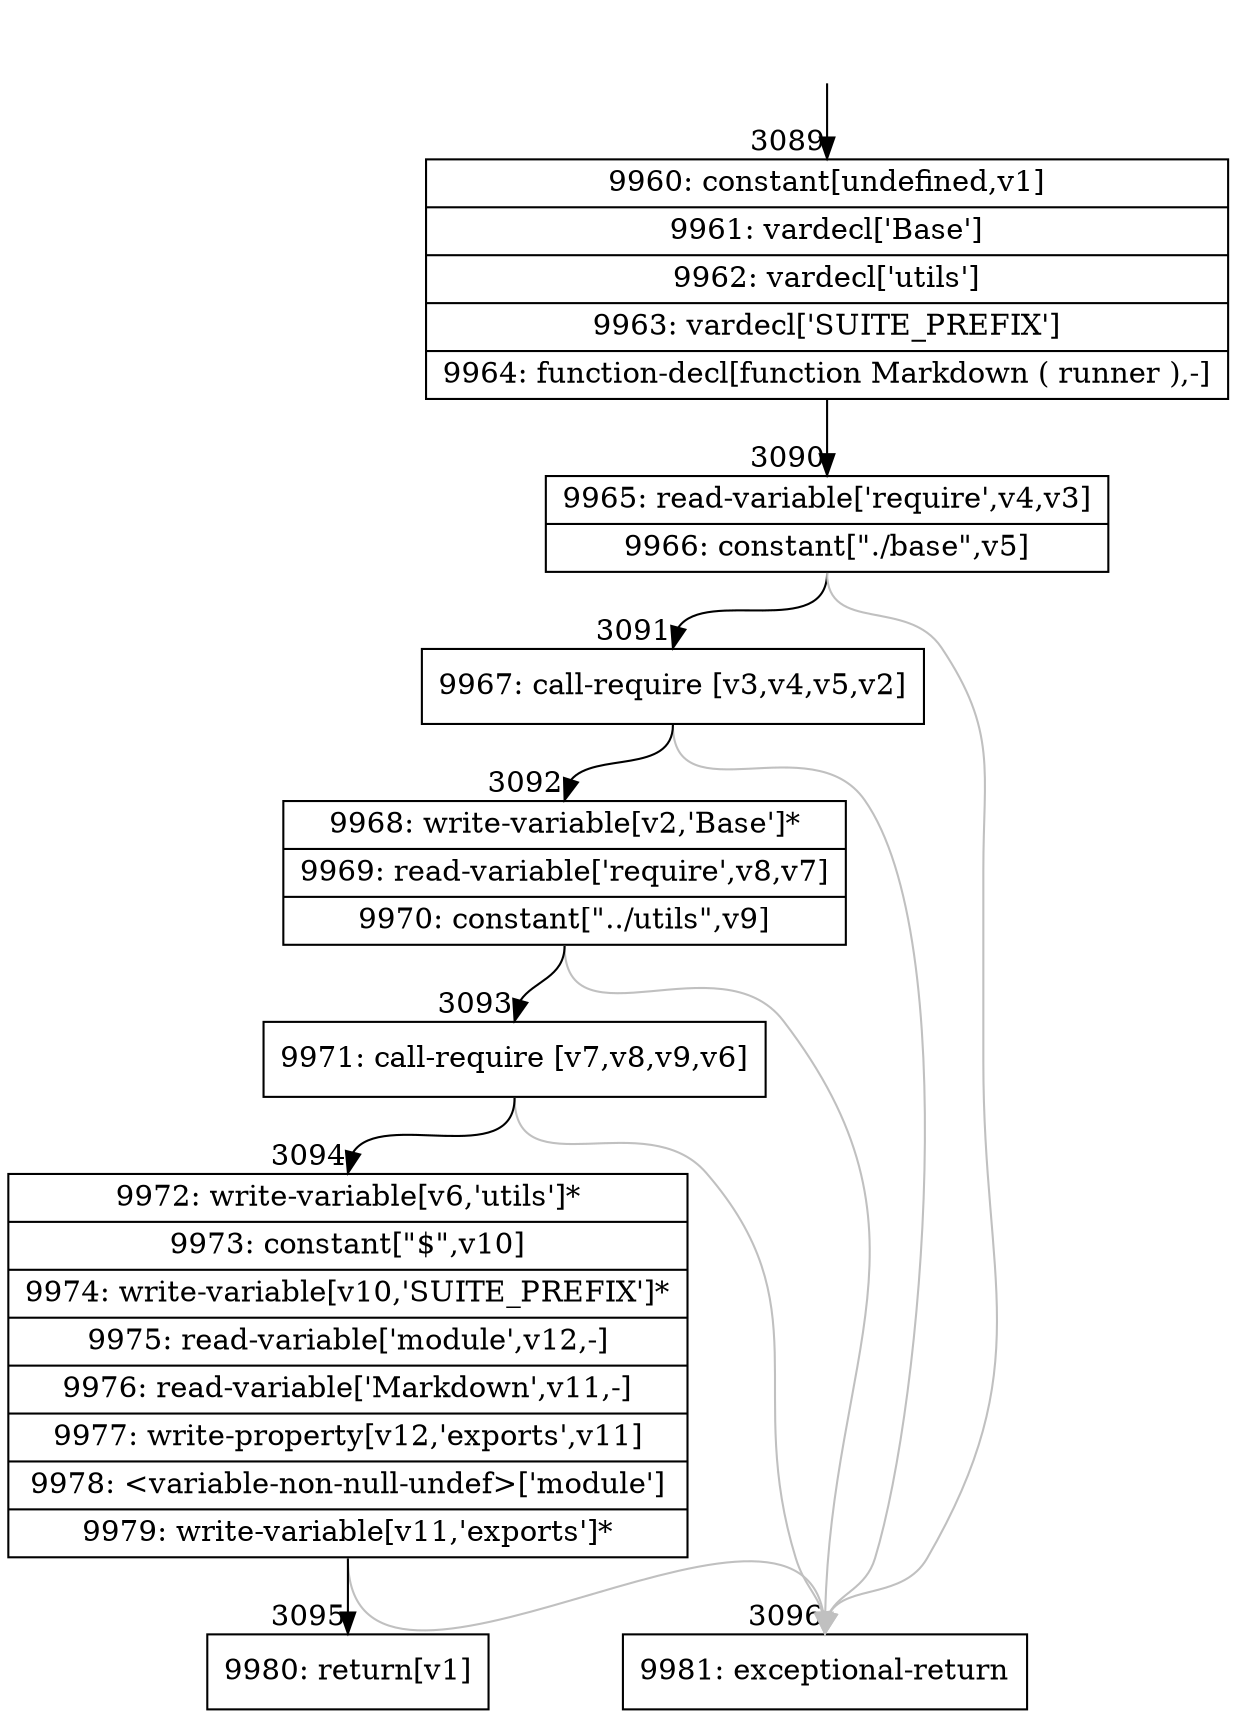 digraph {
rankdir="TD"
BB_entry263[shape=none,label=""];
BB_entry263 -> BB3089 [tailport=s, headport=n, headlabel="    3089"]
BB3089 [shape=record label="{9960: constant[undefined,v1]|9961: vardecl['Base']|9962: vardecl['utils']|9963: vardecl['SUITE_PREFIX']|9964: function-decl[function Markdown ( runner ),-]}" ] 
BB3089 -> BB3090 [tailport=s, headport=n, headlabel="      3090"]
BB3090 [shape=record label="{9965: read-variable['require',v4,v3]|9966: constant[\"./base\",v5]}" ] 
BB3090 -> BB3091 [tailport=s, headport=n, headlabel="      3091"]
BB3090 -> BB3096 [tailport=s, headport=n, color=gray, headlabel="      3096"]
BB3091 [shape=record label="{9967: call-require [v3,v4,v5,v2]}" ] 
BB3091 -> BB3092 [tailport=s, headport=n, headlabel="      3092"]
BB3091 -> BB3096 [tailport=s, headport=n, color=gray]
BB3092 [shape=record label="{9968: write-variable[v2,'Base']*|9969: read-variable['require',v8,v7]|9970: constant[\"../utils\",v9]}" ] 
BB3092 -> BB3093 [tailport=s, headport=n, headlabel="      3093"]
BB3092 -> BB3096 [tailport=s, headport=n, color=gray]
BB3093 [shape=record label="{9971: call-require [v7,v8,v9,v6]}" ] 
BB3093 -> BB3094 [tailport=s, headport=n, headlabel="      3094"]
BB3093 -> BB3096 [tailport=s, headport=n, color=gray]
BB3094 [shape=record label="{9972: write-variable[v6,'utils']*|9973: constant[\"$\",v10]|9974: write-variable[v10,'SUITE_PREFIX']*|9975: read-variable['module',v12,-]|9976: read-variable['Markdown',v11,-]|9977: write-property[v12,'exports',v11]|9978: \<variable-non-null-undef\>['module']|9979: write-variable[v11,'exports']*}" ] 
BB3094 -> BB3095 [tailport=s, headport=n, headlabel="      3095"]
BB3094 -> BB3096 [tailport=s, headport=n, color=gray]
BB3095 [shape=record label="{9980: return[v1]}" ] 
BB3096 [shape=record label="{9981: exceptional-return}" ] 
//#$~ 3550
}
